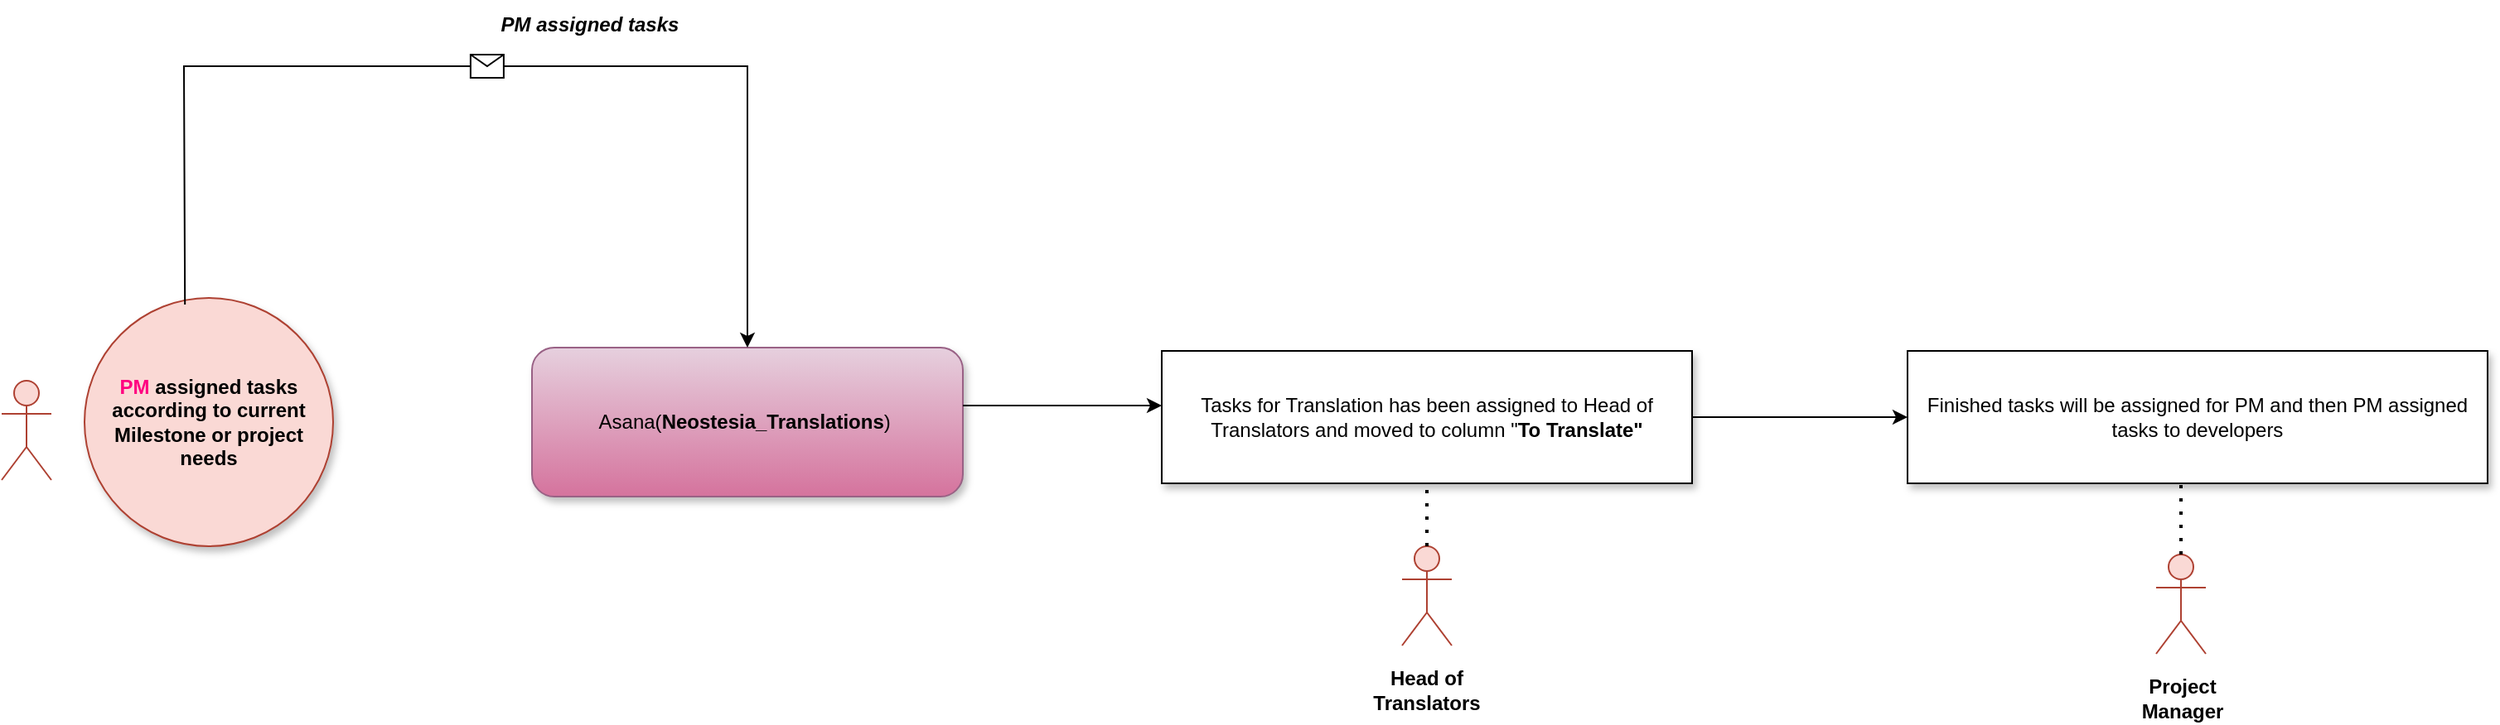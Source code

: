 <mxfile version="21.3.5" type="github">
  <diagram id="6IpWRTOvNhz4fQDFHxwE" name="Page-1">
    <mxGraphModel dx="1749" dy="993" grid="1" gridSize="10" guides="0" tooltips="1" connect="1" arrows="1" fold="1" page="1" pageScale="1" pageWidth="850" pageHeight="1100" math="0" shadow="0">
      <root>
        <mxCell id="0" />
        <mxCell id="1" parent="0" />
        <mxCell id="fXu-zx2hqorw0dzWZYp2-77" value="Asana(&lt;b&gt;Neostesia_Translations&lt;/b&gt;)&amp;nbsp;" style="rounded=1;whiteSpace=wrap;html=1;fillColor=#e6d0de;strokeColor=#996185;shadow=1;gradientColor=#d5739d;" parent="1" vertex="1">
          <mxGeometry x="730" y="610" width="260" height="90" as="geometry" />
        </mxCell>
        <mxCell id="fXu-zx2hqorw0dzWZYp2-78" value="&lt;b&gt;&lt;font color=&quot;#ff0080&quot;&gt;PM&lt;/font&gt; assigned tasks according to current Milestone or project needs&lt;/b&gt;" style="ellipse;whiteSpace=wrap;html=1;fillColor=#fad9d5;strokeColor=#ae4132;shadow=1;" parent="1" vertex="1">
          <mxGeometry x="460" y="580" width="150" height="150" as="geometry" />
        </mxCell>
        <mxCell id="vcqUUj8RtbL1T8IDj6Kx-13" value="Actor" style="shape=umlActor;verticalLabelPosition=bottom;verticalAlign=top;html=1;outlineConnect=0;noLabel=1;fillColor=#fad9d5;strokeColor=#ae4132;" parent="1" vertex="1">
          <mxGeometry x="410" y="630" width="30" height="60" as="geometry" />
        </mxCell>
        <mxCell id="oM6ZGW8Rz1AFaY1xYlf1-5" value="" style="endArrow=classic;html=1;rounded=0;entryX=0.5;entryY=0;entryDx=0;entryDy=0;exitX=0.404;exitY=0.027;exitDx=0;exitDy=0;exitPerimeter=0;" parent="1" target="fXu-zx2hqorw0dzWZYp2-77" edge="1" source="fXu-zx2hqorw0dzWZYp2-78">
          <mxGeometry relative="1" as="geometry">
            <mxPoint x="520" y="500" as="sourcePoint" />
            <mxPoint x="740" y="850" as="targetPoint" />
            <Array as="points">
              <mxPoint x="520" y="440" />
              <mxPoint x="860" y="440" />
            </Array>
          </mxGeometry>
        </mxCell>
        <mxCell id="oM6ZGW8Rz1AFaY1xYlf1-6" value="" style="shape=message;html=1;outlineConnect=0;" parent="oM6ZGW8Rz1AFaY1xYlf1-5" vertex="1">
          <mxGeometry width="20" height="14" relative="1" as="geometry">
            <mxPoint x="-10" y="-7" as="offset" />
          </mxGeometry>
        </mxCell>
        <mxCell id="oM6ZGW8Rz1AFaY1xYlf1-18" value="Tasks for Translation has been assigned to Head of Translators and moved to column &quot;&lt;b&gt;To Translate&quot;&lt;/b&gt;" style="rounded=0;whiteSpace=wrap;html=1;shadow=1;" parent="1" vertex="1">
          <mxGeometry x="1110" y="612" width="320" height="80" as="geometry" />
        </mxCell>
        <mxCell id="oM6ZGW8Rz1AFaY1xYlf1-25" value="&lt;i&gt;&lt;b&gt;PM assigned tasks&lt;/b&gt;&lt;/i&gt;" style="text;html=1;strokeColor=none;fillColor=none;align=center;verticalAlign=middle;whiteSpace=wrap;rounded=0;" parent="1" vertex="1">
          <mxGeometry x="670" y="400" width="190" height="30" as="geometry" />
        </mxCell>
        <mxCell id="H_6kP9zhAVCkslabjDEE-8" value="" style="endArrow=classic;html=1;rounded=0;" parent="1" edge="1">
          <mxGeometry width="50" height="50" relative="1" as="geometry">
            <mxPoint x="990" y="645" as="sourcePoint" />
            <mxPoint x="1110" y="645" as="targetPoint" />
          </mxGeometry>
        </mxCell>
        <mxCell id="H_6kP9zhAVCkslabjDEE-10" value="Actor" style="shape=umlActor;verticalLabelPosition=bottom;verticalAlign=top;html=1;outlineConnect=0;noLabel=1;fillColor=#fad9d5;strokeColor=#ae4132;" parent="1" vertex="1">
          <mxGeometry x="1255" y="730" width="30" height="60" as="geometry" />
        </mxCell>
        <mxCell id="H_6kP9zhAVCkslabjDEE-14" value="&lt;b&gt;Head of Translators&lt;/b&gt;" style="text;html=1;strokeColor=none;fillColor=none;align=center;verticalAlign=middle;whiteSpace=wrap;rounded=0;" parent="1" vertex="1">
          <mxGeometry x="1240" y="802" width="60" height="30" as="geometry" />
        </mxCell>
        <mxCell id="3x5jrfoifH_RkQTQNntV-7" value="" style="endArrow=none;dashed=1;html=1;dashPattern=1 3;strokeWidth=2;rounded=0;exitX=0.5;exitY=0;exitDx=0;exitDy=0;exitPerimeter=0;entryX=0.5;entryY=1;entryDx=0;entryDy=0;" edge="1" parent="1" source="H_6kP9zhAVCkslabjDEE-10" target="oM6ZGW8Rz1AFaY1xYlf1-18">
          <mxGeometry width="50" height="50" relative="1" as="geometry">
            <mxPoint x="920" y="680" as="sourcePoint" />
            <mxPoint x="970" y="630" as="targetPoint" />
          </mxGeometry>
        </mxCell>
        <mxCell id="3x5jrfoifH_RkQTQNntV-8" value="Finished tasks will be assigned for PM and then PM assigned tasks to developers" style="rounded=0;whiteSpace=wrap;html=1;shadow=1;" vertex="1" parent="1">
          <mxGeometry x="1560" y="612" width="350" height="80" as="geometry" />
        </mxCell>
        <mxCell id="3x5jrfoifH_RkQTQNntV-9" value="Actor" style="shape=umlActor;verticalLabelPosition=bottom;verticalAlign=top;html=1;outlineConnect=0;noLabel=1;fillColor=#fad9d5;strokeColor=#ae4132;" vertex="1" parent="1">
          <mxGeometry x="1710" y="735" width="30" height="60" as="geometry" />
        </mxCell>
        <mxCell id="3x5jrfoifH_RkQTQNntV-10" value="&lt;b&gt;Project Manager&lt;/b&gt;" style="text;html=1;strokeColor=none;fillColor=none;align=center;verticalAlign=middle;whiteSpace=wrap;rounded=0;" vertex="1" parent="1">
          <mxGeometry x="1696" y="807" width="60" height="30" as="geometry" />
        </mxCell>
        <mxCell id="3x5jrfoifH_RkQTQNntV-11" value="" style="endArrow=none;dashed=1;html=1;dashPattern=1 3;strokeWidth=2;rounded=0;exitX=0.5;exitY=0;exitDx=0;exitDy=0;exitPerimeter=0;" edge="1" parent="1" source="3x5jrfoifH_RkQTQNntV-9">
          <mxGeometry width="50" height="50" relative="1" as="geometry">
            <mxPoint x="1440" y="710" as="sourcePoint" />
            <mxPoint x="1725" y="690" as="targetPoint" />
          </mxGeometry>
        </mxCell>
        <mxCell id="3x5jrfoifH_RkQTQNntV-12" value="" style="endArrow=classic;html=1;rounded=0;exitX=1;exitY=0.5;exitDx=0;exitDy=0;entryX=0;entryY=0.5;entryDx=0;entryDy=0;" edge="1" parent="1" source="oM6ZGW8Rz1AFaY1xYlf1-18" target="3x5jrfoifH_RkQTQNntV-8">
          <mxGeometry width="50" height="50" relative="1" as="geometry">
            <mxPoint x="1440" y="710" as="sourcePoint" />
            <mxPoint x="1490" y="660" as="targetPoint" />
          </mxGeometry>
        </mxCell>
      </root>
    </mxGraphModel>
  </diagram>
</mxfile>
